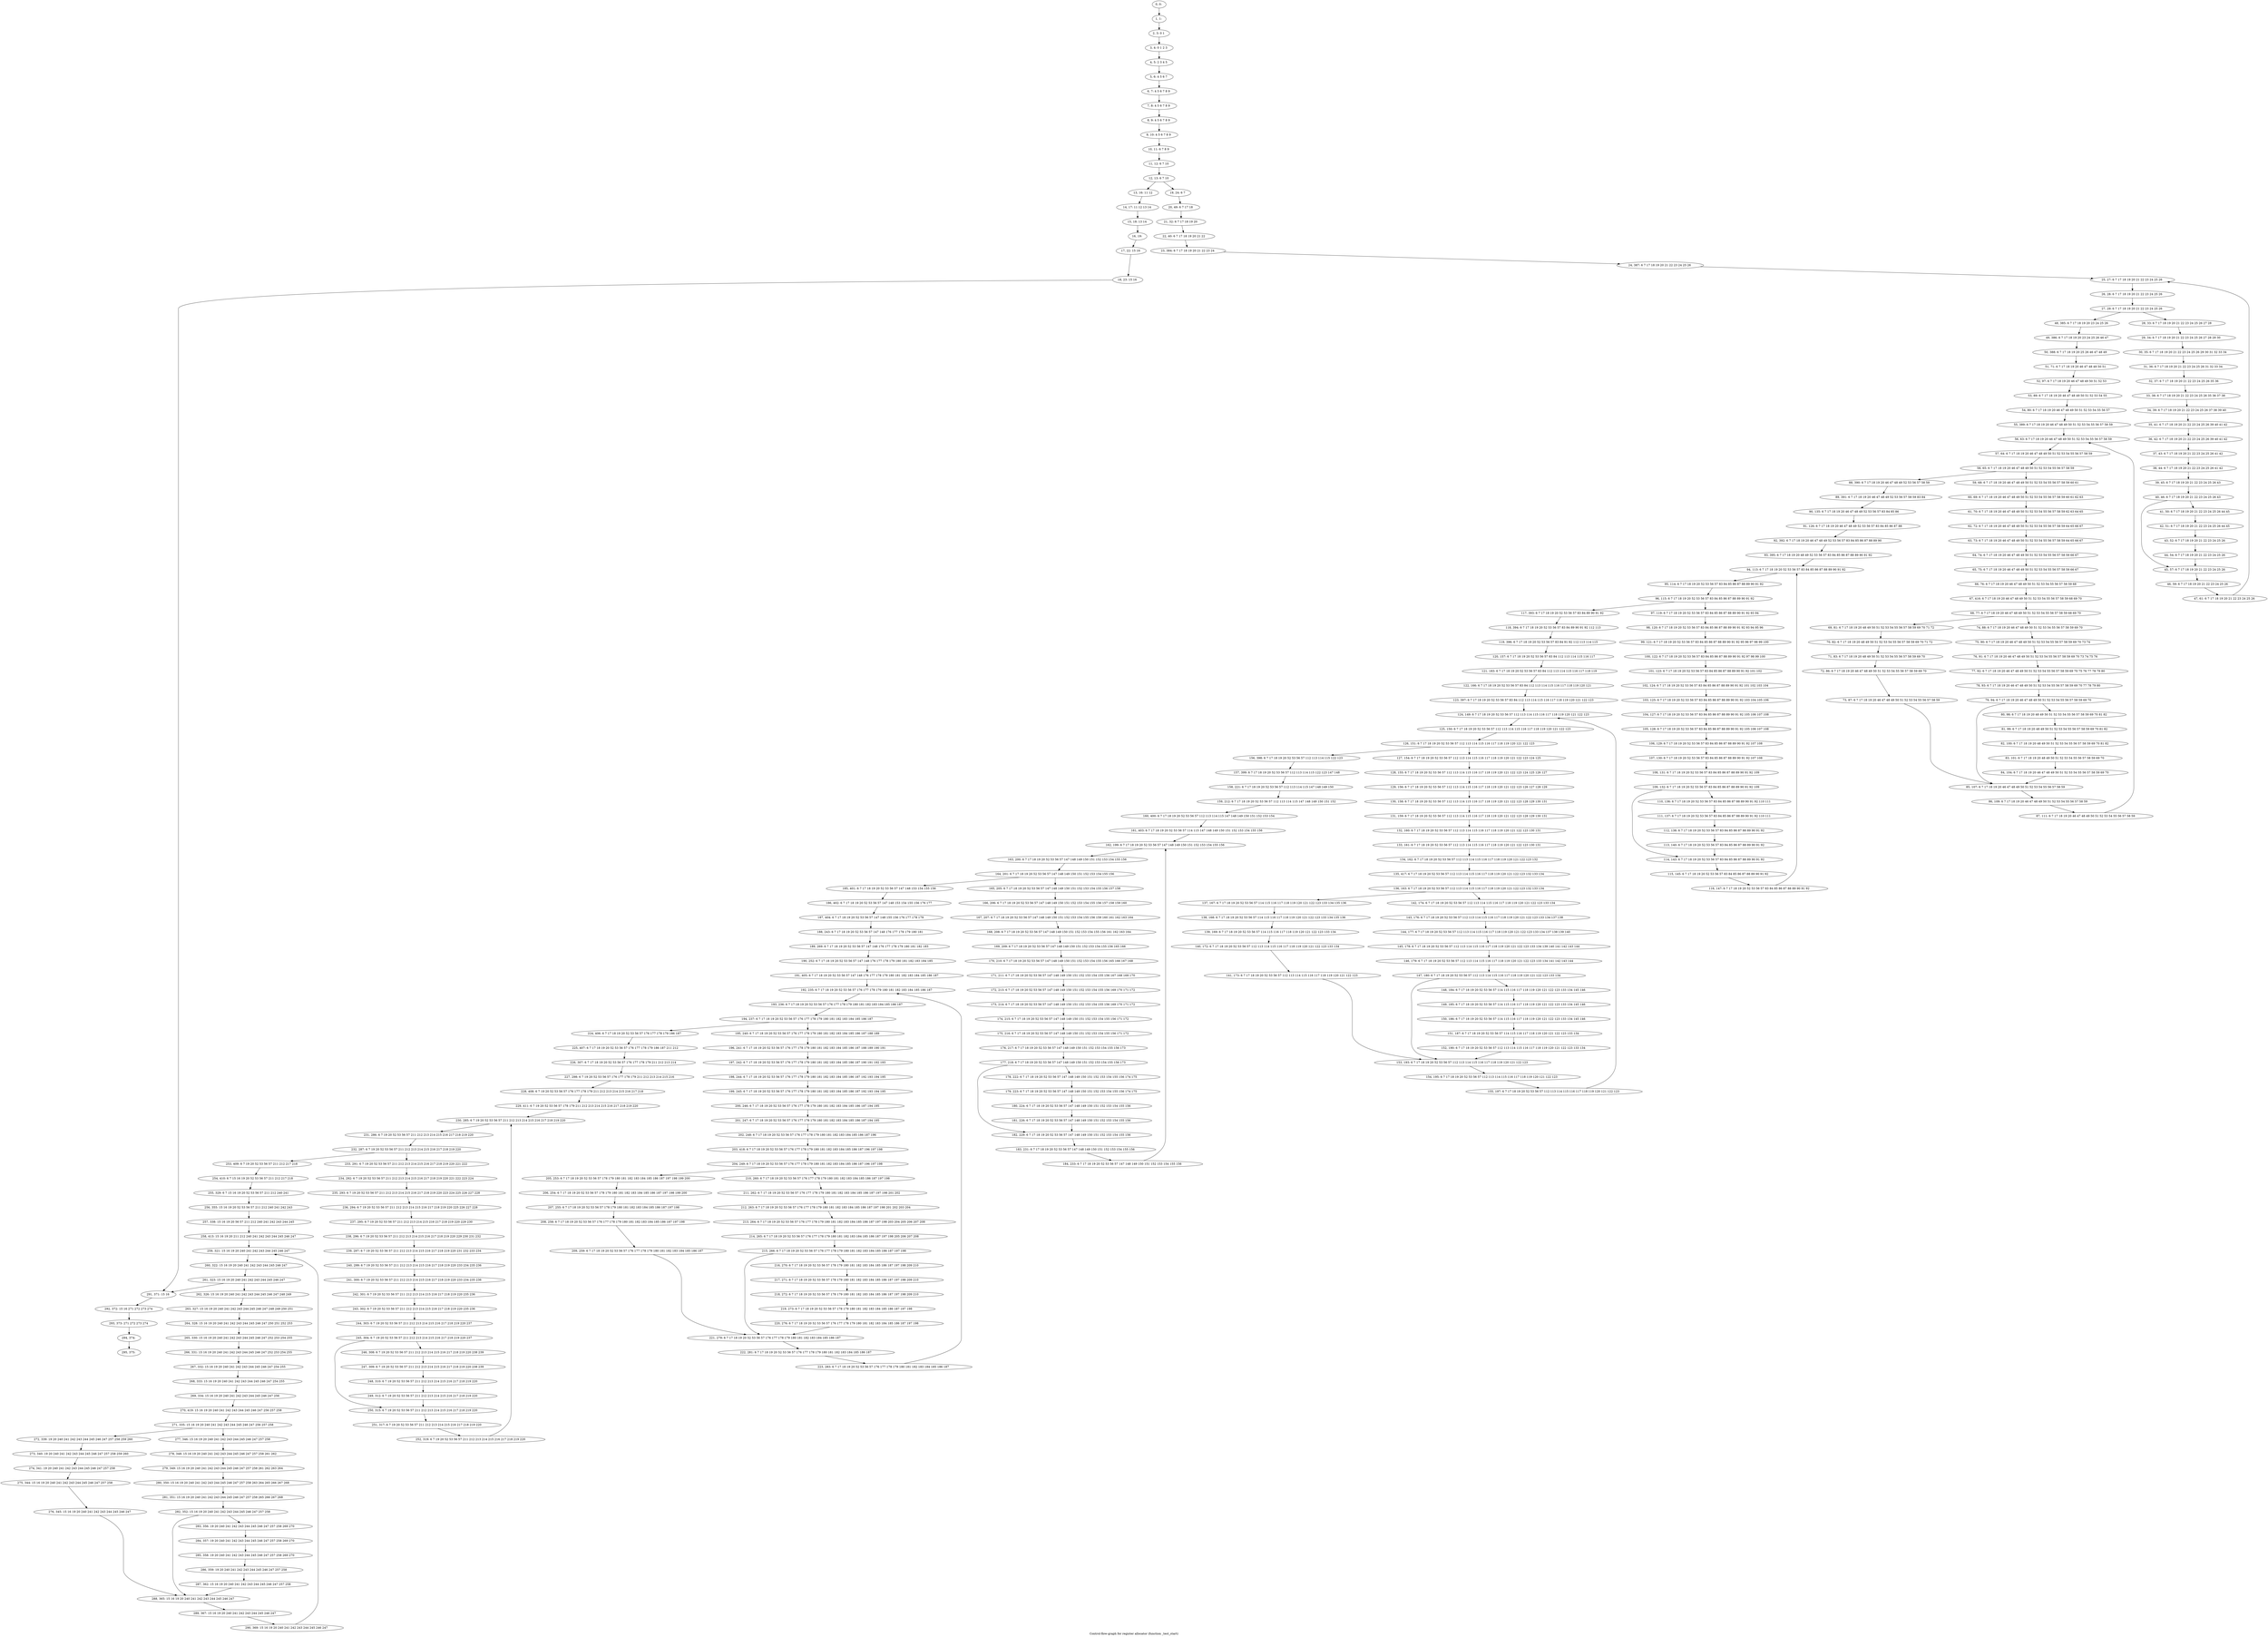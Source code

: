 digraph G {
graph [label="Control-flow-graph for register allocator (function _test_start)"]
0[label="0, 0: "];
1[label="1, 1: "];
2[label="2, 3: 0 1 "];
3[label="3, 4: 0 1 2 3 "];
4[label="4, 5: 2 3 4 5 "];
5[label="5, 6: 4 5 6 7 "];
6[label="6, 7: 4 5 6 7 8 9 "];
7[label="7, 8: 4 5 6 7 8 9 "];
8[label="8, 9: 4 5 6 7 8 9 "];
9[label="9, 10: 4 5 6 7 8 9 "];
10[label="10, 11: 6 7 8 9 "];
11[label="11, 12: 6 7 10 "];
12[label="12, 13: 6 7 10 "];
13[label="13, 16: 11 12 "];
14[label="14, 17: 11 12 13 14 "];
15[label="15, 18: 13 14 "];
16[label="16, 19: "];
17[label="17, 22: 15 16 "];
18[label="18, 23: 15 16 "];
19[label="19, 24: 6 7 "];
20[label="20, 49: 6 7 17 18 "];
21[label="21, 32: 6 7 17 18 19 20 "];
22[label="22, 40: 6 7 17 18 19 20 21 22 "];
23[label="23, 384: 6 7 17 18 19 20 21 22 23 24 "];
24[label="24, 387: 6 7 17 18 19 20 21 22 23 24 25 26 "];
25[label="25, 27: 6 7 17 18 19 20 21 22 23 24 25 26 "];
26[label="26, 28: 6 7 17 18 19 20 21 22 23 24 25 26 "];
27[label="27, 29: 6 7 17 18 19 20 21 22 23 24 25 26 "];
28[label="28, 33: 6 7 17 18 19 20 21 22 23 24 25 26 27 28 "];
29[label="29, 34: 6 7 17 18 19 20 21 22 23 24 25 26 27 28 29 30 "];
30[label="30, 35: 6 7 17 18 19 20 21 22 23 24 25 26 29 30 31 32 33 34 "];
31[label="31, 36: 6 7 17 18 19 20 21 22 23 24 25 26 31 32 33 34 "];
32[label="32, 37: 6 7 17 18 19 20 21 22 23 24 25 26 35 36 "];
33[label="33, 38: 6 7 17 18 19 20 21 22 23 24 25 26 35 36 37 38 "];
34[label="34, 39: 6 7 17 18 19 20 21 22 23 24 25 26 37 38 39 40 "];
35[label="35, 41: 6 7 17 18 19 20 21 22 23 24 25 26 39 40 41 42 "];
36[label="36, 42: 6 7 17 18 19 20 21 22 23 24 25 26 39 40 41 42 "];
37[label="37, 43: 6 7 17 18 19 20 21 22 23 24 25 26 41 42 "];
38[label="38, 44: 6 7 17 18 19 20 21 22 23 24 25 26 41 42 "];
39[label="39, 45: 6 7 17 18 19 20 21 22 23 24 25 26 43 "];
40[label="40, 46: 6 7 17 18 19 20 21 22 23 24 25 26 43 "];
41[label="41, 50: 6 7 17 18 19 20 21 22 23 24 25 26 44 45 "];
42[label="42, 51: 6 7 17 18 19 20 21 22 23 24 25 26 44 45 "];
43[label="43, 52: 6 7 17 18 19 20 21 22 23 24 25 26 "];
44[label="44, 54: 6 7 17 18 19 20 21 22 23 24 25 26 "];
45[label="45, 57: 6 7 17 18 19 20 21 22 23 24 25 26 "];
46[label="46, 59: 6 7 17 18 19 20 21 22 23 24 25 26 "];
47[label="47, 61: 6 7 17 18 19 20 21 22 23 24 25 26 "];
48[label="48, 385: 6 7 17 18 19 20 23 24 25 26 "];
49[label="49, 386: 6 7 17 18 19 20 23 24 25 26 46 47 "];
50[label="50, 388: 6 7 17 18 19 20 25 26 46 47 48 49 "];
51[label="51, 71: 6 7 17 18 19 20 46 47 48 49 50 51 "];
52[label="52, 97: 6 7 17 18 19 20 46 47 48 49 50 51 52 53 "];
53[label="53, 89: 6 7 17 18 19 20 46 47 48 49 50 51 52 53 54 55 "];
54[label="54, 80: 6 7 17 18 19 20 46 47 48 49 50 51 52 53 54 55 56 57 "];
55[label="55, 389: 6 7 17 18 19 20 46 47 48 49 50 51 52 53 54 55 56 57 58 59 "];
56[label="56, 63: 6 7 17 18 19 20 46 47 48 49 50 51 52 53 54 55 56 57 58 59 "];
57[label="57, 64: 6 7 17 18 19 20 46 47 48 49 50 51 52 53 54 55 56 57 58 59 "];
58[label="58, 65: 6 7 17 18 19 20 46 47 48 49 50 51 52 53 54 55 56 57 58 59 "];
59[label="59, 68: 6 7 17 18 19 20 46 47 48 49 50 51 52 53 54 55 56 57 58 59 60 61 "];
60[label="60, 69: 6 7 17 18 19 20 46 47 48 49 50 51 52 53 54 55 56 57 58 59 60 61 62 63 "];
61[label="61, 70: 6 7 17 18 19 20 46 47 48 49 50 51 52 53 54 55 56 57 58 59 62 63 64 65 "];
62[label="62, 72: 6 7 17 18 19 20 46 47 48 49 50 51 52 53 54 55 56 57 58 59 64 65 66 67 "];
63[label="63, 73: 6 7 17 18 19 20 46 47 48 49 50 51 52 53 54 55 56 57 58 59 64 65 66 67 "];
64[label="64, 74: 6 7 17 18 19 20 46 47 48 49 50 51 52 53 54 55 56 57 58 59 66 67 "];
65[label="65, 75: 6 7 17 18 19 20 46 47 48 49 50 51 52 53 54 55 56 57 58 59 66 67 "];
66[label="66, 76: 6 7 17 18 19 20 46 47 48 49 50 51 52 53 54 55 56 57 58 59 68 "];
67[label="67, 416: 6 7 17 18 19 20 46 47 48 49 50 51 52 53 54 55 56 57 58 59 68 69 70 "];
68[label="68, 77: 6 7 17 18 19 20 46 47 48 49 50 51 52 53 54 55 56 57 58 59 68 69 70 "];
69[label="69, 81: 6 7 17 18 19 20 48 49 50 51 52 53 54 55 56 57 58 59 69 70 71 72 "];
70[label="70, 82: 6 7 17 18 19 20 48 49 50 51 52 53 54 55 56 57 58 59 69 70 71 72 "];
71[label="71, 83: 6 7 17 18 19 20 48 49 50 51 52 53 54 55 56 57 58 59 69 70 "];
72[label="72, 86: 6 7 17 18 19 20 46 47 48 49 50 51 52 53 54 55 56 57 58 59 69 70 "];
73[label="73, 87: 6 7 17 18 19 20 46 47 48 49 50 51 52 53 54 55 56 57 58 59 "];
74[label="74, 88: 6 7 17 18 19 20 46 47 48 49 50 51 52 53 54 55 56 57 58 59 69 70 "];
75[label="75, 90: 6 7 17 18 19 20 46 47 48 49 50 51 52 53 54 55 56 57 58 59 69 70 73 74 "];
76[label="76, 91: 6 7 17 18 19 20 46 47 48 49 50 51 52 53 54 55 56 57 58 59 69 70 73 74 75 76 "];
77[label="77, 92: 6 7 17 18 19 20 46 47 48 49 50 51 52 53 54 55 56 57 58 59 69 70 75 76 77 78 79 80 "];
78[label="78, 93: 6 7 17 18 19 20 46 47 48 49 50 51 52 53 54 55 56 57 58 59 69 70 77 78 79 80 "];
79[label="79, 94: 6 7 17 18 19 20 46 47 48 49 50 51 52 53 54 55 56 57 58 59 69 70 "];
80[label="80, 98: 6 7 17 18 19 20 48 49 50 51 52 53 54 55 56 57 58 59 69 70 81 82 "];
81[label="81, 99: 6 7 17 18 19 20 48 49 50 51 52 53 54 55 56 57 58 59 69 70 81 82 "];
82[label="82, 100: 6 7 17 18 19 20 48 49 50 51 52 53 54 55 56 57 58 59 69 70 81 82 "];
83[label="83, 101: 6 7 17 18 19 20 48 49 50 51 52 53 54 55 56 57 58 59 69 70 "];
84[label="84, 104: 6 7 17 18 19 20 46 47 48 49 50 51 52 53 54 55 56 57 58 59 69 70 "];
85[label="85, 107: 6 7 17 18 19 20 46 47 48 49 50 51 52 53 54 55 56 57 58 59 "];
86[label="86, 109: 6 7 17 18 19 20 46 47 48 49 50 51 52 53 54 55 56 57 58 59 "];
87[label="87, 111: 6 7 17 18 19 20 46 47 48 49 50 51 52 53 54 55 56 57 58 59 "];
88[label="88, 390: 6 7 17 18 19 20 46 47 48 49 52 53 56 57 58 59 "];
89[label="89, 391: 6 7 17 18 19 20 46 47 48 49 52 53 56 57 58 59 83 84 "];
90[label="90, 135: 6 7 17 18 19 20 46 47 48 49 52 53 56 57 83 84 85 86 "];
91[label="91, 126: 6 7 17 18 19 20 46 47 48 49 52 53 56 57 83 84 85 86 87 88 "];
92[label="92, 392: 6 7 17 18 19 20 46 47 48 49 52 53 56 57 83 84 85 86 87 88 89 90 "];
93[label="93, 395: 6 7 17 18 19 20 48 49 52 53 56 57 83 84 85 86 87 88 89 90 91 92 "];
94[label="94, 113: 6 7 17 18 19 20 52 53 56 57 83 84 85 86 87 88 89 90 91 92 "];
95[label="95, 114: 6 7 17 18 19 20 52 53 56 57 83 84 85 86 87 88 89 90 91 92 "];
96[label="96, 115: 6 7 17 18 19 20 52 53 56 57 83 84 85 86 87 88 89 90 91 92 "];
97[label="97, 119: 6 7 17 18 19 20 52 53 56 57 83 84 85 86 87 88 89 90 91 92 93 94 "];
98[label="98, 120: 6 7 17 18 19 20 52 53 56 57 83 84 85 86 87 88 89 90 91 92 93 94 95 96 "];
99[label="99, 121: 6 7 17 18 19 20 52 53 56 57 83 84 85 86 87 88 89 90 91 92 95 96 97 98 99 100 "];
100[label="100, 122: 6 7 17 18 19 20 52 53 56 57 83 84 85 86 87 88 89 90 91 92 97 98 99 100 "];
101[label="101, 123: 6 7 17 18 19 20 52 53 56 57 83 84 85 86 87 88 89 90 91 92 101 102 "];
102[label="102, 124: 6 7 17 18 19 20 52 53 56 57 83 84 85 86 87 88 89 90 91 92 101 102 103 104 "];
103[label="103, 125: 6 7 17 18 19 20 52 53 56 57 83 84 85 86 87 88 89 90 91 92 103 104 105 106 "];
104[label="104, 127: 6 7 17 18 19 20 52 53 56 57 83 84 85 86 87 88 89 90 91 92 105 106 107 108 "];
105[label="105, 128: 6 7 17 18 19 20 52 53 56 57 83 84 85 86 87 88 89 90 91 92 105 106 107 108 "];
106[label="106, 129: 6 7 17 18 19 20 52 53 56 57 83 84 85 86 87 88 89 90 91 92 107 108 "];
107[label="107, 130: 6 7 17 18 19 20 52 53 56 57 83 84 85 86 87 88 89 90 91 92 107 108 "];
108[label="108, 131: 6 7 17 18 19 20 52 53 56 57 83 84 85 86 87 88 89 90 91 92 109 "];
109[label="109, 132: 6 7 17 18 19 20 52 53 56 57 83 84 85 86 87 88 89 90 91 92 109 "];
110[label="110, 136: 6 7 17 18 19 20 52 53 56 57 83 84 85 86 87 88 89 90 91 92 110 111 "];
111[label="111, 137: 6 7 17 18 19 20 52 53 56 57 83 84 85 86 87 88 89 90 91 92 110 111 "];
112[label="112, 138: 6 7 17 18 19 20 52 53 56 57 83 84 85 86 87 88 89 90 91 92 "];
113[label="113, 140: 6 7 17 18 19 20 52 53 56 57 83 84 85 86 87 88 89 90 91 92 "];
114[label="114, 143: 6 7 17 18 19 20 52 53 56 57 83 84 85 86 87 88 89 90 91 92 "];
115[label="115, 145: 6 7 17 18 19 20 52 53 56 57 83 84 85 86 87 88 89 90 91 92 "];
116[label="116, 147: 6 7 17 18 19 20 52 53 56 57 83 84 85 86 87 88 89 90 91 92 "];
117[label="117, 393: 6 7 17 18 19 20 52 53 56 57 83 84 89 90 91 92 "];
118[label="118, 394: 6 7 17 18 19 20 52 53 56 57 83 84 89 90 91 92 112 113 "];
119[label="119, 396: 6 7 17 18 19 20 52 53 56 57 83 84 91 92 112 113 114 115 "];
120[label="120, 157: 6 7 17 18 19 20 52 53 56 57 83 84 112 113 114 115 116 117 "];
121[label="121, 183: 6 7 17 18 19 20 52 53 56 57 83 84 112 113 114 115 116 117 118 119 "];
122[label="122, 166: 6 7 17 18 19 20 52 53 56 57 83 84 112 113 114 115 116 117 118 119 120 121 "];
123[label="123, 397: 6 7 17 18 19 20 52 53 56 57 83 84 112 113 114 115 116 117 118 119 120 121 122 123 "];
124[label="124, 149: 6 7 17 18 19 20 52 53 56 57 112 113 114 115 116 117 118 119 120 121 122 123 "];
125[label="125, 150: 6 7 17 18 19 20 52 53 56 57 112 113 114 115 116 117 118 119 120 121 122 123 "];
126[label="126, 151: 6 7 17 18 19 20 52 53 56 57 112 113 114 115 116 117 118 119 120 121 122 123 "];
127[label="127, 154: 6 7 17 18 19 20 52 53 56 57 112 113 114 115 116 117 118 119 120 121 122 123 124 125 "];
128[label="128, 155: 6 7 17 18 19 20 52 53 56 57 112 113 114 115 116 117 118 119 120 121 122 123 124 125 126 127 "];
129[label="129, 156: 6 7 17 18 19 20 52 53 56 57 112 113 114 115 116 117 118 119 120 121 122 123 126 127 128 129 "];
130[label="130, 158: 6 7 17 18 19 20 52 53 56 57 112 113 114 115 116 117 118 119 120 121 122 123 128 129 130 131 "];
131[label="131, 159: 6 7 17 18 19 20 52 53 56 57 112 113 114 115 116 117 118 119 120 121 122 123 128 129 130 131 "];
132[label="132, 160: 6 7 17 18 19 20 52 53 56 57 112 113 114 115 116 117 118 119 120 121 122 123 130 131 "];
133[label="133, 161: 6 7 17 18 19 20 52 53 56 57 112 113 114 115 116 117 118 119 120 121 122 123 130 131 "];
134[label="134, 162: 6 7 17 18 19 20 52 53 56 57 112 113 114 115 116 117 118 119 120 121 122 123 132 "];
135[label="135, 417: 6 7 17 18 19 20 52 53 56 57 112 113 114 115 116 117 118 119 120 121 122 123 132 133 134 "];
136[label="136, 163: 6 7 17 18 19 20 52 53 56 57 112 113 114 115 116 117 118 119 120 121 122 123 132 133 134 "];
137[label="137, 167: 6 7 17 18 19 20 52 53 56 57 114 115 116 117 118 119 120 121 122 123 133 134 135 136 "];
138[label="138, 168: 6 7 17 18 19 20 52 53 56 57 114 115 116 117 118 119 120 121 122 123 133 134 135 136 "];
139[label="139, 169: 6 7 17 18 19 20 52 53 56 57 114 115 116 117 118 119 120 121 122 123 133 134 "];
140[label="140, 172: 6 7 17 18 19 20 52 53 56 57 112 113 114 115 116 117 118 119 120 121 122 123 133 134 "];
141[label="141, 173: 6 7 17 18 19 20 52 53 56 57 112 113 114 115 116 117 118 119 120 121 122 123 "];
142[label="142, 174: 6 7 17 18 19 20 52 53 56 57 112 113 114 115 116 117 118 119 120 121 122 123 133 134 "];
143[label="143, 176: 6 7 17 18 19 20 52 53 56 57 112 113 114 115 116 117 118 119 120 121 122 123 133 134 137 138 "];
144[label="144, 177: 6 7 17 18 19 20 52 53 56 57 112 113 114 115 116 117 118 119 120 121 122 123 133 134 137 138 139 140 "];
145[label="145, 178: 6 7 17 18 19 20 52 53 56 57 112 113 114 115 116 117 118 119 120 121 122 123 133 134 139 140 141 142 143 144 "];
146[label="146, 179: 6 7 17 18 19 20 52 53 56 57 112 113 114 115 116 117 118 119 120 121 122 123 133 134 141 142 143 144 "];
147[label="147, 180: 6 7 17 18 19 20 52 53 56 57 112 113 114 115 116 117 118 119 120 121 122 123 133 134 "];
148[label="148, 184: 6 7 17 18 19 20 52 53 56 57 114 115 116 117 118 119 120 121 122 123 133 134 145 146 "];
149[label="149, 185: 6 7 17 18 19 20 52 53 56 57 114 115 116 117 118 119 120 121 122 123 133 134 145 146 "];
150[label="150, 186: 6 7 17 18 19 20 52 53 56 57 114 115 116 117 118 119 120 121 122 123 133 134 145 146 "];
151[label="151, 187: 6 7 17 18 19 20 52 53 56 57 114 115 116 117 118 119 120 121 122 123 133 134 "];
152[label="152, 190: 6 7 17 18 19 20 52 53 56 57 112 113 114 115 116 117 118 119 120 121 122 123 133 134 "];
153[label="153, 193: 6 7 17 18 19 20 52 53 56 57 112 113 114 115 116 117 118 119 120 121 122 123 "];
154[label="154, 195: 6 7 17 18 19 20 52 53 56 57 112 113 114 115 116 117 118 119 120 121 122 123 "];
155[label="155, 197: 6 7 17 18 19 20 52 53 56 57 112 113 114 115 116 117 118 119 120 121 122 123 "];
156[label="156, 398: 6 7 17 18 19 20 52 53 56 57 112 113 114 115 122 123 "];
157[label="157, 399: 6 7 17 18 19 20 52 53 56 57 112 113 114 115 122 123 147 148 "];
158[label="158, 221: 6 7 17 18 19 20 52 53 56 57 112 113 114 115 147 148 149 150 "];
159[label="159, 212: 6 7 17 18 19 20 52 53 56 57 112 113 114 115 147 148 149 150 151 152 "];
160[label="160, 400: 6 7 17 18 19 20 52 53 56 57 112 113 114 115 147 148 149 150 151 152 153 154 "];
161[label="161, 403: 6 7 17 18 19 20 52 53 56 57 114 115 147 148 149 150 151 152 153 154 155 156 "];
162[label="162, 199: 6 7 17 18 19 20 52 53 56 57 147 148 149 150 151 152 153 154 155 156 "];
163[label="163, 200: 6 7 17 18 19 20 52 53 56 57 147 148 149 150 151 152 153 154 155 156 "];
164[label="164, 201: 6 7 17 18 19 20 52 53 56 57 147 148 149 150 151 152 153 154 155 156 "];
165[label="165, 205: 6 7 17 18 19 20 52 53 56 57 147 148 149 150 151 152 153 154 155 156 157 158 "];
166[label="166, 206: 6 7 17 18 19 20 52 53 56 57 147 148 149 150 151 152 153 154 155 156 157 158 159 160 "];
167[label="167, 207: 6 7 17 18 19 20 52 53 56 57 147 148 149 150 151 152 153 154 155 156 159 160 161 162 163 164 "];
168[label="168, 208: 6 7 17 18 19 20 52 53 56 57 147 148 149 150 151 152 153 154 155 156 161 162 163 164 "];
169[label="169, 209: 6 7 17 18 19 20 52 53 56 57 147 148 149 150 151 152 153 154 155 156 165 166 "];
170[label="170, 210: 6 7 17 18 19 20 52 53 56 57 147 148 149 150 151 152 153 154 155 156 165 166 167 168 "];
171[label="171, 211: 6 7 17 18 19 20 52 53 56 57 147 148 149 150 151 152 153 154 155 156 167 168 169 170 "];
172[label="172, 213: 6 7 17 18 19 20 52 53 56 57 147 148 149 150 151 152 153 154 155 156 169 170 171 172 "];
173[label="173, 214: 6 7 17 18 19 20 52 53 56 57 147 148 149 150 151 152 153 154 155 156 169 170 171 172 "];
174[label="174, 215: 6 7 17 18 19 20 52 53 56 57 147 148 149 150 151 152 153 154 155 156 171 172 "];
175[label="175, 216: 6 7 17 18 19 20 52 53 56 57 147 148 149 150 151 152 153 154 155 156 171 172 "];
176[label="176, 217: 6 7 17 18 19 20 52 53 56 57 147 148 149 150 151 152 153 154 155 156 173 "];
177[label="177, 218: 6 7 17 18 19 20 52 53 56 57 147 148 149 150 151 152 153 154 155 156 173 "];
178[label="178, 222: 6 7 17 18 19 20 52 53 56 57 147 148 149 150 151 152 153 154 155 156 174 175 "];
179[label="179, 223: 6 7 17 18 19 20 52 53 56 57 147 148 149 150 151 152 153 154 155 156 174 175 "];
180[label="180, 224: 6 7 17 18 19 20 52 53 56 57 147 148 149 150 151 152 153 154 155 156 "];
181[label="181, 226: 6 7 17 18 19 20 52 53 56 57 147 148 149 150 151 152 153 154 155 156 "];
182[label="182, 229: 6 7 17 18 19 20 52 53 56 57 147 148 149 150 151 152 153 154 155 156 "];
183[label="183, 231: 6 7 17 18 19 20 52 53 56 57 147 148 149 150 151 152 153 154 155 156 "];
184[label="184, 233: 6 7 17 18 19 20 52 53 56 57 147 148 149 150 151 152 153 154 155 156 "];
185[label="185, 401: 6 7 17 18 19 20 52 53 56 57 147 148 153 154 155 156 "];
186[label="186, 402: 6 7 17 18 19 20 52 53 56 57 147 148 153 154 155 156 176 177 "];
187[label="187, 404: 6 7 17 18 19 20 52 53 56 57 147 148 155 156 176 177 178 179 "];
188[label="188, 243: 6 7 17 18 19 20 52 53 56 57 147 148 176 177 178 179 180 181 "];
189[label="189, 269: 6 7 17 18 19 20 52 53 56 57 147 148 176 177 178 179 180 181 182 183 "];
190[label="190, 252: 6 7 17 18 19 20 52 53 56 57 147 148 176 177 178 179 180 181 182 183 184 185 "];
191[label="191, 405: 6 7 17 18 19 20 52 53 56 57 147 148 176 177 178 179 180 181 182 183 184 185 186 187 "];
192[label="192, 235: 6 7 17 18 19 20 52 53 56 57 176 177 178 179 180 181 182 183 184 185 186 187 "];
193[label="193, 236: 6 7 17 18 19 20 52 53 56 57 176 177 178 179 180 181 182 183 184 185 186 187 "];
194[label="194, 237: 6 7 17 18 19 20 52 53 56 57 176 177 178 179 180 181 182 183 184 185 186 187 "];
195[label="195, 240: 6 7 17 18 19 20 52 53 56 57 176 177 178 179 180 181 182 183 184 185 186 187 188 189 "];
196[label="196, 241: 6 7 17 18 19 20 52 53 56 57 176 177 178 179 180 181 182 183 184 185 186 187 188 189 190 191 "];
197[label="197, 242: 6 7 17 18 19 20 52 53 56 57 176 177 178 179 180 181 182 183 184 185 186 187 190 191 192 193 "];
198[label="198, 244: 6 7 17 18 19 20 52 53 56 57 176 177 178 179 180 181 182 183 184 185 186 187 192 193 194 195 "];
199[label="199, 245: 6 7 17 18 19 20 52 53 56 57 176 177 178 179 180 181 182 183 184 185 186 187 192 193 194 195 "];
200[label="200, 246: 6 7 17 18 19 20 52 53 56 57 176 177 178 179 180 181 182 183 184 185 186 187 194 195 "];
201[label="201, 247: 6 7 17 18 19 20 52 53 56 57 176 177 178 179 180 181 182 183 184 185 186 187 194 195 "];
202[label="202, 248: 6 7 17 18 19 20 52 53 56 57 176 177 178 179 180 181 182 183 184 185 186 187 196 "];
203[label="203, 418: 6 7 17 18 19 20 52 53 56 57 176 177 178 179 180 181 182 183 184 185 186 187 196 197 198 "];
204[label="204, 249: 6 7 17 18 19 20 52 53 56 57 176 177 178 179 180 181 182 183 184 185 186 187 196 197 198 "];
205[label="205, 253: 6 7 17 18 19 20 52 53 56 57 178 179 180 181 182 183 184 185 186 187 197 198 199 200 "];
206[label="206, 254: 6 7 17 18 19 20 52 53 56 57 178 179 180 181 182 183 184 185 186 187 197 198 199 200 "];
207[label="207, 255: 6 7 17 18 19 20 52 53 56 57 178 179 180 181 182 183 184 185 186 187 197 198 "];
208[label="208, 258: 6 7 17 18 19 20 52 53 56 57 176 177 178 179 180 181 182 183 184 185 186 187 197 198 "];
209[label="209, 259: 6 7 17 18 19 20 52 53 56 57 176 177 178 179 180 181 182 183 184 185 186 187 "];
210[label="210, 260: 6 7 17 18 19 20 52 53 56 57 176 177 178 179 180 181 182 183 184 185 186 187 197 198 "];
211[label="211, 262: 6 7 17 18 19 20 52 53 56 57 176 177 178 179 180 181 182 183 184 185 186 187 197 198 201 202 "];
212[label="212, 263: 6 7 17 18 19 20 52 53 56 57 176 177 178 179 180 181 182 183 184 185 186 187 197 198 201 202 203 204 "];
213[label="213, 264: 6 7 17 18 19 20 52 53 56 57 176 177 178 179 180 181 182 183 184 185 186 187 197 198 203 204 205 206 207 208 "];
214[label="214, 265: 6 7 17 18 19 20 52 53 56 57 176 177 178 179 180 181 182 183 184 185 186 187 197 198 205 206 207 208 "];
215[label="215, 266: 6 7 17 18 19 20 52 53 56 57 176 177 178 179 180 181 182 183 184 185 186 187 197 198 "];
216[label="216, 270: 6 7 17 18 19 20 52 53 56 57 178 179 180 181 182 183 184 185 186 187 197 198 209 210 "];
217[label="217, 271: 6 7 17 18 19 20 52 53 56 57 178 179 180 181 182 183 184 185 186 187 197 198 209 210 "];
218[label="218, 272: 6 7 17 18 19 20 52 53 56 57 178 179 180 181 182 183 184 185 186 187 197 198 209 210 "];
219[label="219, 273: 6 7 17 18 19 20 52 53 56 57 178 179 180 181 182 183 184 185 186 187 197 198 "];
220[label="220, 276: 6 7 17 18 19 20 52 53 56 57 176 177 178 179 180 181 182 183 184 185 186 187 197 198 "];
221[label="221, 279: 6 7 17 18 19 20 52 53 56 57 176 177 178 179 180 181 182 183 184 185 186 187 "];
222[label="222, 281: 6 7 17 18 19 20 52 53 56 57 176 177 178 179 180 181 182 183 184 185 186 187 "];
223[label="223, 283: 6 7 17 18 19 20 52 53 56 57 176 177 178 179 180 181 182 183 184 185 186 187 "];
224[label="224, 406: 6 7 17 18 19 20 52 53 56 57 176 177 178 179 186 187 "];
225[label="225, 407: 6 7 17 18 19 20 52 53 56 57 176 177 178 179 186 187 211 212 "];
226[label="226, 307: 6 7 17 18 19 20 52 53 56 57 176 177 178 179 211 212 213 214 "];
227[label="227, 298: 6 7 19 20 52 53 56 57 176 177 178 179 211 212 213 214 215 216 "];
228[label="228, 408: 6 7 19 20 52 53 56 57 176 177 178 179 211 212 213 214 215 216 217 218 "];
229[label="229, 411: 6 7 19 20 52 53 56 57 178 179 211 212 213 214 215 216 217 218 219 220 "];
230[label="230, 285: 6 7 19 20 52 53 56 57 211 212 213 214 215 216 217 218 219 220 "];
231[label="231, 286: 6 7 19 20 52 53 56 57 211 212 213 214 215 216 217 218 219 220 "];
232[label="232, 287: 6 7 19 20 52 53 56 57 211 212 213 214 215 216 217 218 219 220 "];
233[label="233, 291: 6 7 19 20 52 53 56 57 211 212 213 214 215 216 217 218 219 220 221 222 "];
234[label="234, 292: 6 7 19 20 52 53 56 57 211 212 213 214 215 216 217 218 219 220 221 222 223 224 "];
235[label="235, 293: 6 7 19 20 52 53 56 57 211 212 213 214 215 216 217 218 219 220 223 224 225 226 227 228 "];
236[label="236, 294: 6 7 19 20 52 53 56 57 211 212 213 214 215 216 217 218 219 220 225 226 227 228 "];
237[label="237, 295: 6 7 19 20 52 53 56 57 211 212 213 214 215 216 217 218 219 220 229 230 "];
238[label="238, 296: 6 7 19 20 52 53 56 57 211 212 213 214 215 216 217 218 219 220 229 230 231 232 "];
239[label="239, 297: 6 7 19 20 52 53 56 57 211 212 213 214 215 216 217 218 219 220 231 232 233 234 "];
240[label="240, 299: 6 7 19 20 52 53 56 57 211 212 213 214 215 216 217 218 219 220 233 234 235 236 "];
241[label="241, 300: 6 7 19 20 52 53 56 57 211 212 213 214 215 216 217 218 219 220 233 234 235 236 "];
242[label="242, 301: 6 7 19 20 52 53 56 57 211 212 213 214 215 216 217 218 219 220 235 236 "];
243[label="243, 302: 6 7 19 20 52 53 56 57 211 212 213 214 215 216 217 218 219 220 235 236 "];
244[label="244, 303: 6 7 19 20 52 53 56 57 211 212 213 214 215 216 217 218 219 220 237 "];
245[label="245, 304: 6 7 19 20 52 53 56 57 211 212 213 214 215 216 217 218 219 220 237 "];
246[label="246, 308: 6 7 19 20 52 53 56 57 211 212 213 214 215 216 217 218 219 220 238 239 "];
247[label="247, 309: 6 7 19 20 52 53 56 57 211 212 213 214 215 216 217 218 219 220 238 239 "];
248[label="248, 310: 6 7 19 20 52 53 56 57 211 212 213 214 215 216 217 218 219 220 "];
249[label="249, 312: 6 7 19 20 52 53 56 57 211 212 213 214 215 216 217 218 219 220 "];
250[label="250, 315: 6 7 19 20 52 53 56 57 211 212 213 214 215 216 217 218 219 220 "];
251[label="251, 317: 6 7 19 20 52 53 56 57 211 212 213 214 215 216 217 218 219 220 "];
252[label="252, 319: 6 7 19 20 52 53 56 57 211 212 213 214 215 216 217 218 219 220 "];
253[label="253, 409: 6 7 19 20 52 53 56 57 211 212 217 218 "];
254[label="254, 410: 6 7 15 16 19 20 52 53 56 57 211 212 217 218 "];
255[label="255, 329: 6 7 15 16 19 20 52 53 56 57 211 212 240 241 "];
256[label="256, 355: 15 16 19 20 52 53 56 57 211 212 240 241 242 243 "];
257[label="257, 338: 15 16 19 20 56 57 211 212 240 241 242 243 244 245 "];
258[label="258, 413: 15 16 19 20 211 212 240 241 242 243 244 245 246 247 "];
259[label="259, 321: 15 16 19 20 240 241 242 243 244 245 246 247 "];
260[label="260, 322: 15 16 19 20 240 241 242 243 244 245 246 247 "];
261[label="261, 323: 15 16 19 20 240 241 242 243 244 245 246 247 "];
262[label="262, 326: 15 16 19 20 240 241 242 243 244 245 246 247 248 249 "];
263[label="263, 327: 15 16 19 20 240 241 242 243 244 245 246 247 248 249 250 251 "];
264[label="264, 328: 15 16 19 20 240 241 242 243 244 245 246 247 250 251 252 253 "];
265[label="265, 330: 15 16 19 20 240 241 242 243 244 245 246 247 252 253 254 255 "];
266[label="266, 331: 15 16 19 20 240 241 242 243 244 245 246 247 252 253 254 255 "];
267[label="267, 332: 15 16 19 20 240 241 242 243 244 245 246 247 254 255 "];
268[label="268, 333: 15 16 19 20 240 241 242 243 244 245 246 247 254 255 "];
269[label="269, 334: 15 16 19 20 240 241 242 243 244 245 246 247 256 "];
270[label="270, 419: 15 16 19 20 240 241 242 243 244 245 246 247 256 257 258 "];
271[label="271, 335: 15 16 19 20 240 241 242 243 244 245 246 247 256 257 258 "];
272[label="272, 339: 19 20 240 241 242 243 244 245 246 247 257 258 259 260 "];
273[label="273, 340: 19 20 240 241 242 243 244 245 246 247 257 258 259 260 "];
274[label="274, 341: 19 20 240 241 242 243 244 245 246 247 257 258 "];
275[label="275, 344: 15 16 19 20 240 241 242 243 244 245 246 247 257 258 "];
276[label="276, 345: 15 16 19 20 240 241 242 243 244 245 246 247 "];
277[label="277, 346: 15 16 19 20 240 241 242 243 244 245 246 247 257 258 "];
278[label="278, 348: 15 16 19 20 240 241 242 243 244 245 246 247 257 258 261 262 "];
279[label="279, 349: 15 16 19 20 240 241 242 243 244 245 246 247 257 258 261 262 263 264 "];
280[label="280, 350: 15 16 19 20 240 241 242 243 244 245 246 247 257 258 263 264 265 266 267 268 "];
281[label="281, 351: 15 16 19 20 240 241 242 243 244 245 246 247 257 258 265 266 267 268 "];
282[label="282, 352: 15 16 19 20 240 241 242 243 244 245 246 247 257 258 "];
283[label="283, 356: 19 20 240 241 242 243 244 245 246 247 257 258 269 270 "];
284[label="284, 357: 19 20 240 241 242 243 244 245 246 247 257 258 269 270 "];
285[label="285, 358: 19 20 240 241 242 243 244 245 246 247 257 258 269 270 "];
286[label="286, 359: 19 20 240 241 242 243 244 245 246 247 257 258 "];
287[label="287, 362: 15 16 19 20 240 241 242 243 244 245 246 247 257 258 "];
288[label="288, 365: 15 16 19 20 240 241 242 243 244 245 246 247 "];
289[label="289, 367: 15 16 19 20 240 241 242 243 244 245 246 247 "];
290[label="290, 369: 15 16 19 20 240 241 242 243 244 245 246 247 "];
291[label="291, 371: 15 16 "];
292[label="292, 372: 15 16 271 272 273 274 "];
293[label="293, 373: 271 272 273 274 "];
294[label="294, 374: "];
295[label="295, 375: "];
0->1 ;
1->2 ;
2->3 ;
3->4 ;
4->5 ;
5->6 ;
6->7 ;
7->8 ;
8->9 ;
9->10 ;
10->11 ;
11->12 ;
12->13 ;
12->19 ;
13->14 ;
14->15 ;
15->16 ;
16->17 ;
17->18 ;
18->291 ;
19->20 ;
20->21 ;
21->22 ;
22->23 ;
23->24 ;
24->25 ;
25->26 ;
26->27 ;
27->28 ;
27->48 ;
28->29 ;
29->30 ;
30->31 ;
31->32 ;
32->33 ;
33->34 ;
34->35 ;
35->36 ;
36->37 ;
37->38 ;
38->39 ;
39->40 ;
40->41 ;
40->45 ;
41->42 ;
42->43 ;
43->44 ;
44->45 ;
45->46 ;
46->47 ;
47->25 ;
48->49 ;
49->50 ;
50->51 ;
51->52 ;
52->53 ;
53->54 ;
54->55 ;
55->56 ;
56->57 ;
57->58 ;
58->59 ;
58->88 ;
59->60 ;
60->61 ;
61->62 ;
62->63 ;
63->64 ;
64->65 ;
65->66 ;
66->67 ;
67->68 ;
68->69 ;
68->74 ;
69->70 ;
70->71 ;
71->72 ;
72->73 ;
73->85 ;
74->75 ;
75->76 ;
76->77 ;
77->78 ;
78->79 ;
79->80 ;
79->85 ;
80->81 ;
81->82 ;
82->83 ;
83->84 ;
84->85 ;
85->86 ;
86->87 ;
87->56 ;
88->89 ;
89->90 ;
90->91 ;
91->92 ;
92->93 ;
93->94 ;
94->95 ;
95->96 ;
96->97 ;
96->117 ;
97->98 ;
98->99 ;
99->100 ;
100->101 ;
101->102 ;
102->103 ;
103->104 ;
104->105 ;
105->106 ;
106->107 ;
107->108 ;
108->109 ;
109->110 ;
109->114 ;
110->111 ;
111->112 ;
112->113 ;
113->114 ;
114->115 ;
115->116 ;
116->94 ;
117->118 ;
118->119 ;
119->120 ;
120->121 ;
121->122 ;
122->123 ;
123->124 ;
124->125 ;
125->126 ;
126->127 ;
126->156 ;
127->128 ;
128->129 ;
129->130 ;
130->131 ;
131->132 ;
132->133 ;
133->134 ;
134->135 ;
135->136 ;
136->137 ;
136->142 ;
137->138 ;
138->139 ;
139->140 ;
140->141 ;
141->153 ;
142->143 ;
143->144 ;
144->145 ;
145->146 ;
146->147 ;
147->148 ;
147->153 ;
148->149 ;
149->150 ;
150->151 ;
151->152 ;
152->153 ;
153->154 ;
154->155 ;
155->124 ;
156->157 ;
157->158 ;
158->159 ;
159->160 ;
160->161 ;
161->162 ;
162->163 ;
163->164 ;
164->165 ;
164->185 ;
165->166 ;
166->167 ;
167->168 ;
168->169 ;
169->170 ;
170->171 ;
171->172 ;
172->173 ;
173->174 ;
174->175 ;
175->176 ;
176->177 ;
177->178 ;
177->182 ;
178->179 ;
179->180 ;
180->181 ;
181->182 ;
182->183 ;
183->184 ;
184->162 ;
185->186 ;
186->187 ;
187->188 ;
188->189 ;
189->190 ;
190->191 ;
191->192 ;
192->193 ;
193->194 ;
194->195 ;
194->224 ;
195->196 ;
196->197 ;
197->198 ;
198->199 ;
199->200 ;
200->201 ;
201->202 ;
202->203 ;
203->204 ;
204->205 ;
204->210 ;
205->206 ;
206->207 ;
207->208 ;
208->209 ;
209->221 ;
210->211 ;
211->212 ;
212->213 ;
213->214 ;
214->215 ;
215->216 ;
215->221 ;
216->217 ;
217->218 ;
218->219 ;
219->220 ;
220->221 ;
221->222 ;
222->223 ;
223->192 ;
224->225 ;
225->226 ;
226->227 ;
227->228 ;
228->229 ;
229->230 ;
230->231 ;
231->232 ;
232->233 ;
232->253 ;
233->234 ;
234->235 ;
235->236 ;
236->237 ;
237->238 ;
238->239 ;
239->240 ;
240->241 ;
241->242 ;
242->243 ;
243->244 ;
244->245 ;
245->246 ;
245->250 ;
246->247 ;
247->248 ;
248->249 ;
249->250 ;
250->251 ;
251->252 ;
252->230 ;
253->254 ;
254->255 ;
255->256 ;
256->257 ;
257->258 ;
258->259 ;
259->260 ;
260->261 ;
261->262 ;
261->291 ;
262->263 ;
263->264 ;
264->265 ;
265->266 ;
266->267 ;
267->268 ;
268->269 ;
269->270 ;
270->271 ;
271->272 ;
271->277 ;
272->273 ;
273->274 ;
274->275 ;
275->276 ;
276->288 ;
277->278 ;
278->279 ;
279->280 ;
280->281 ;
281->282 ;
282->283 ;
282->288 ;
283->284 ;
284->285 ;
285->286 ;
286->287 ;
287->288 ;
288->289 ;
289->290 ;
290->259 ;
291->292 ;
292->293 ;
293->294 ;
294->295 ;
}
